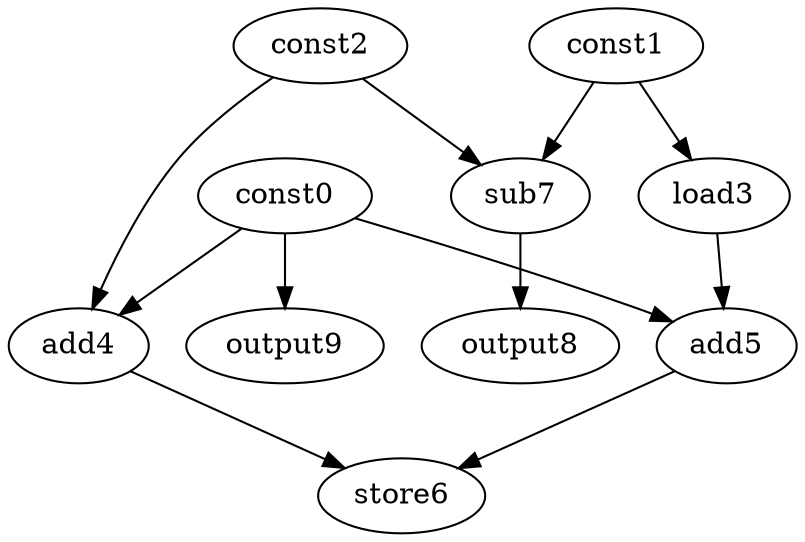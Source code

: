 digraph G { 
const0[opcode=const]; 
const1[opcode=const]; 
const2[opcode=const]; 
load3[opcode=load]; 
add4[opcode=add]; 
add5[opcode=add]; 
store6[opcode=store]; 
sub7[opcode=sub]; 
output8[opcode=output]; 
output9[opcode=output]; 
const1->load3[operand=0];
const0->add4[operand=0];
const2->add4[operand=1];
const1->sub7[operand=0];
const2->sub7[operand=1];
const0->output9[operand=0];
const0->add5[operand=0];
load3->add5[operand=1];
sub7->output8[operand=0];
add4->store6[operand=0];
add5->store6[operand=1];
}
